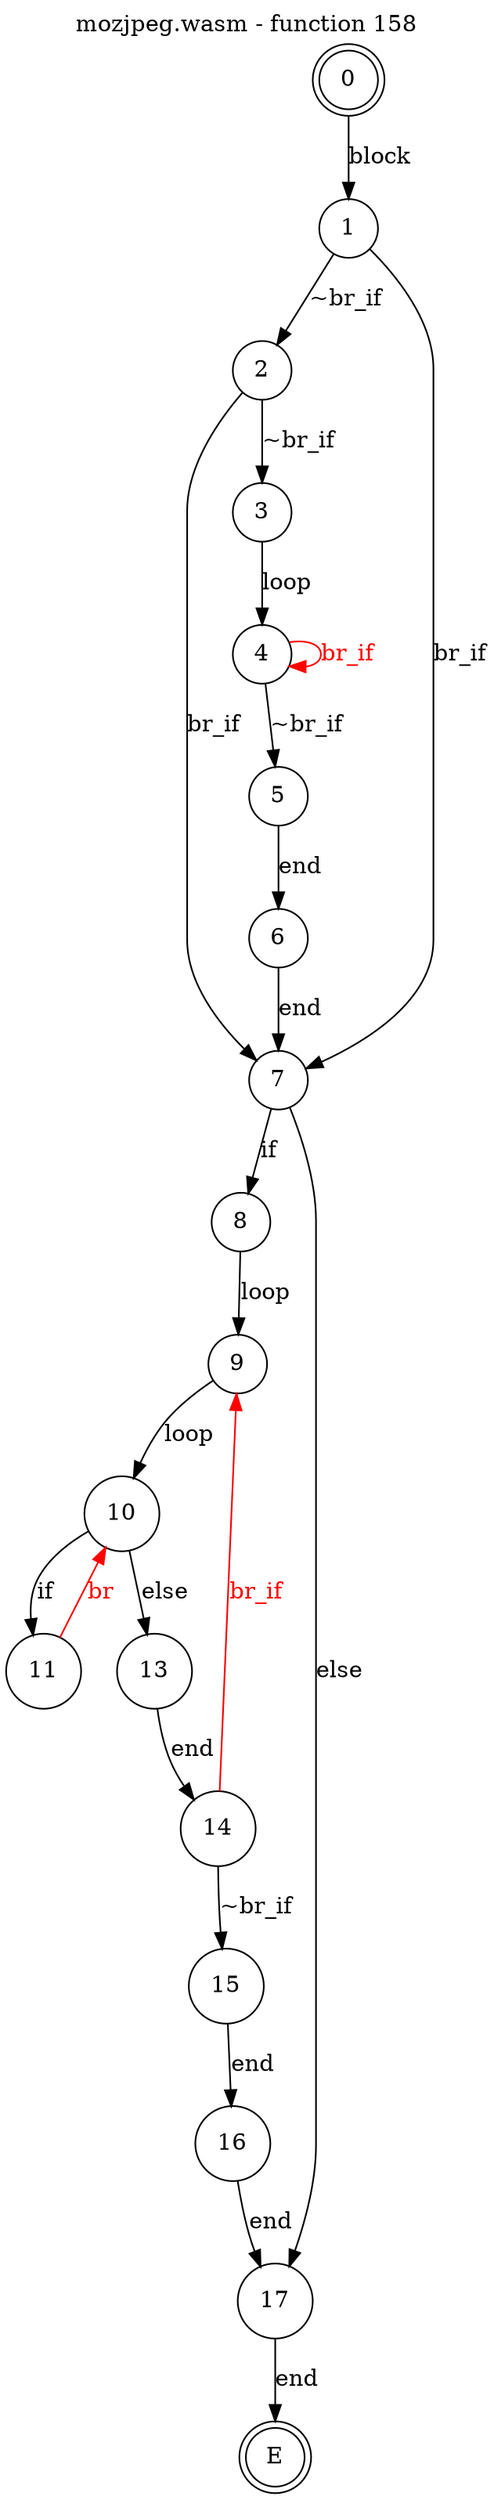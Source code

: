 digraph finite_state_machine {
    label = "mozjpeg.wasm - function 158"
    labelloc =  t
    labelfontsize = 16
    labelfontcolor = black
    labelfontname = "Helvetica"
    node [shape = doublecircle]; 0 E ;
    node [shape = circle];
    0 -> 1[label="block"];
    1 -> 2[label="~br_if"];
    1 -> 7[label="br_if"];
    2 -> 3[label="~br_if"];
    2 -> 7[label="br_if"];
    3 -> 4[label="loop"];
    4 -> 5[label="~br_if"];
    4 -> 4[color="red" fontcolor="red" label="br_if"];
    5 -> 6[label="end"];
    6 -> 7[label="end"];
    7 -> 8[label="if"];
    7 -> 17[label="else"];
    8 -> 9[label="loop"];
    9 -> 10[label="loop"];
    10 -> 11[label="if"];
    10 -> 13[label="else"];
    11 -> 10[color="red" fontcolor="red" label="br"];
    13 -> 14[label="end"];
    14 -> 15[label="~br_if"];
    14 -> 9[color="red" fontcolor="red" label="br_if"];
    15 -> 16[label="end"];
    16 -> 17[label="end"];
    17 -> E[label="end"];
}
